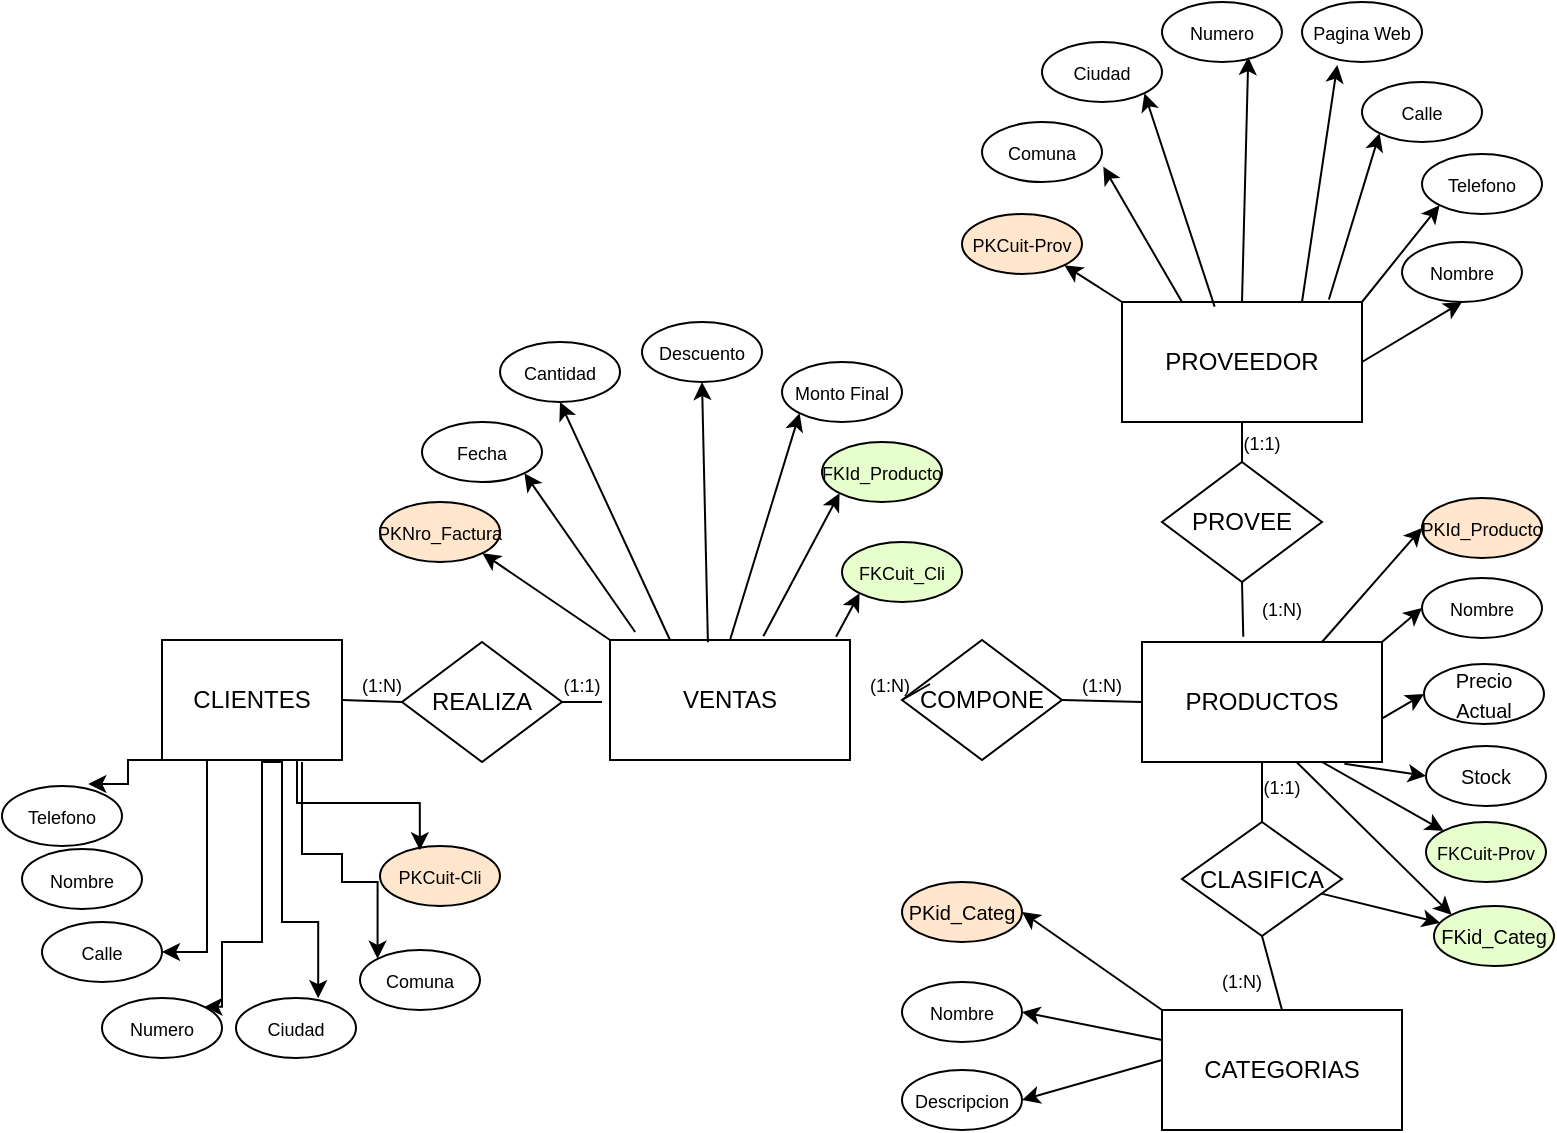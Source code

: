 <mxfile version="24.2.5" type="device">
  <diagram name="Página-1" id="_gUXdDiFfZJYwdBrNvrx">
    <mxGraphModel dx="861" dy="367" grid="1" gridSize="10" guides="1" tooltips="1" connect="1" arrows="1" fold="1" page="1" pageScale="1" pageWidth="827" pageHeight="1169" math="0" shadow="0">
      <root>
        <mxCell id="0" />
        <mxCell id="1" parent="0" />
        <mxCell id="MsD9x33chIxf8HbZAu95-1" value="CLIENTES" style="rounded=0;whiteSpace=wrap;html=1;" vertex="1" parent="1">
          <mxGeometry x="130" y="409" width="90" height="60" as="geometry" />
        </mxCell>
        <mxCell id="MsD9x33chIxf8HbZAu95-5" value="REALIZA" style="rhombus;whiteSpace=wrap;html=1;" vertex="1" parent="1">
          <mxGeometry x="250" y="410" width="80" height="60" as="geometry" />
        </mxCell>
        <mxCell id="MsD9x33chIxf8HbZAu95-117" style="edgeStyle=none;rounded=0;orthogonalLoop=1;jettySize=auto;html=1;entryX=0;entryY=0;entryDx=0;entryDy=0;exitX=0.633;exitY=0.979;exitDx=0;exitDy=0;exitPerimeter=0;" edge="1" parent="1" source="MsD9x33chIxf8HbZAu95-8" target="MsD9x33chIxf8HbZAu95-109">
          <mxGeometry relative="1" as="geometry" />
        </mxCell>
        <mxCell id="MsD9x33chIxf8HbZAu95-6" value="VENTAS" style="rounded=0;whiteSpace=wrap;html=1;" vertex="1" parent="1">
          <mxGeometry x="354" y="409" width="120" height="60" as="geometry" />
        </mxCell>
        <mxCell id="MsD9x33chIxf8HbZAu95-7" value="COMPONE" style="rhombus;whiteSpace=wrap;html=1;" vertex="1" parent="1">
          <mxGeometry x="500" y="409" width="80" height="60" as="geometry" />
        </mxCell>
        <mxCell id="MsD9x33chIxf8HbZAu95-8" value="PRODUCTOS" style="rounded=0;whiteSpace=wrap;html=1;" vertex="1" parent="1">
          <mxGeometry x="620" y="410" width="120" height="60" as="geometry" />
        </mxCell>
        <mxCell id="MsD9x33chIxf8HbZAu95-9" value="CLASIFICA" style="rhombus;whiteSpace=wrap;html=1;" vertex="1" parent="1">
          <mxGeometry x="640" y="500" width="80" height="57" as="geometry" />
        </mxCell>
        <mxCell id="MsD9x33chIxf8HbZAu95-10" value="CATEGORIAS" style="rounded=0;whiteSpace=wrap;html=1;" vertex="1" parent="1">
          <mxGeometry x="630" y="594" width="120" height="60" as="geometry" />
        </mxCell>
        <mxCell id="MsD9x33chIxf8HbZAu95-11" value="PROVEE" style="rhombus;whiteSpace=wrap;html=1;" vertex="1" parent="1">
          <mxGeometry x="630" y="320" width="80" height="60" as="geometry" />
        </mxCell>
        <mxCell id="MsD9x33chIxf8HbZAu95-12" value="&lt;font style=&quot;font-size: 9px;&quot;&gt;Telefono&lt;/font&gt;" style="ellipse;whiteSpace=wrap;html=1;" vertex="1" parent="1">
          <mxGeometry x="50" y="482" width="60" height="30" as="geometry" />
        </mxCell>
        <mxCell id="MsD9x33chIxf8HbZAu95-32" style="edgeStyle=orthogonalEdgeStyle;rounded=0;orthogonalLoop=1;jettySize=auto;html=1;exitX=0.25;exitY=1;exitDx=0;exitDy=0;entryX=1;entryY=0.5;entryDx=0;entryDy=0;" edge="1" parent="1" source="MsD9x33chIxf8HbZAu95-1" target="MsD9x33chIxf8HbZAu95-15">
          <mxGeometry relative="1" as="geometry">
            <mxPoint x="158.787" y="515.607" as="sourcePoint" />
          </mxGeometry>
        </mxCell>
        <mxCell id="MsD9x33chIxf8HbZAu95-35" style="edgeStyle=orthogonalEdgeStyle;rounded=0;orthogonalLoop=1;jettySize=auto;html=1;exitX=0.5;exitY=1;exitDx=0;exitDy=0;entryX=1;entryY=0;entryDx=0;entryDy=0;" edge="1" parent="1" source="MsD9x33chIxf8HbZAu95-1" target="MsD9x33chIxf8HbZAu95-17">
          <mxGeometry relative="1" as="geometry">
            <mxPoint x="180" y="520" as="sourcePoint" />
            <Array as="points">
              <mxPoint x="180" y="469" />
              <mxPoint x="180" y="560" />
              <mxPoint x="160" y="560" />
              <mxPoint x="160" y="592" />
            </Array>
          </mxGeometry>
        </mxCell>
        <mxCell id="MsD9x33chIxf8HbZAu95-39" style="edgeStyle=orthogonalEdgeStyle;rounded=0;orthogonalLoop=1;jettySize=auto;html=1;entryX=0;entryY=0;entryDx=0;entryDy=0;" edge="1" parent="1" target="MsD9x33chIxf8HbZAu95-21">
          <mxGeometry relative="1" as="geometry">
            <mxPoint x="200" y="470" as="sourcePoint" />
            <Array as="points">
              <mxPoint x="220" y="516" />
              <mxPoint x="220" y="530" />
              <mxPoint x="238" y="530" />
            </Array>
          </mxGeometry>
        </mxCell>
        <mxCell id="MsD9x33chIxf8HbZAu95-15" value="&lt;font style=&quot;font-size: 9px;&quot;&gt;Calle&lt;/font&gt;" style="ellipse;whiteSpace=wrap;html=1;" vertex="1" parent="1">
          <mxGeometry x="70" y="550" width="60" height="30" as="geometry" />
        </mxCell>
        <mxCell id="MsD9x33chIxf8HbZAu95-17" value="&lt;font style=&quot;font-size: 9px;&quot;&gt;Numero&lt;/font&gt;" style="ellipse;whiteSpace=wrap;html=1;" vertex="1" parent="1">
          <mxGeometry x="100" y="588" width="60" height="30" as="geometry" />
        </mxCell>
        <mxCell id="MsD9x33chIxf8HbZAu95-20" value="&lt;font style=&quot;font-size: 9px;&quot;&gt;Ciudad&lt;/font&gt;" style="ellipse;whiteSpace=wrap;html=1;" vertex="1" parent="1">
          <mxGeometry x="167" y="588" width="60" height="30" as="geometry" />
        </mxCell>
        <mxCell id="MsD9x33chIxf8HbZAu95-21" value="&lt;font style=&quot;font-size: 9px;&quot;&gt;Comuna&lt;/font&gt;" style="ellipse;whiteSpace=wrap;html=1;" vertex="1" parent="1">
          <mxGeometry x="229" y="564" width="60" height="30" as="geometry" />
        </mxCell>
        <mxCell id="MsD9x33chIxf8HbZAu95-22" value="&lt;font style=&quot;font-size: 9px;&quot;&gt;PKCuit-Cli&lt;/font&gt;" style="ellipse;whiteSpace=wrap;html=1;fillColor=#FFE6CC;" vertex="1" parent="1">
          <mxGeometry x="239" y="512" width="60" height="30" as="geometry" />
        </mxCell>
        <mxCell id="MsD9x33chIxf8HbZAu95-24" style="edgeStyle=orthogonalEdgeStyle;rounded=0;orthogonalLoop=1;jettySize=auto;html=1;exitX=0;exitY=1;exitDx=0;exitDy=0;entryX=0.719;entryY=-0.034;entryDx=0;entryDy=0;entryPerimeter=0;" edge="1" parent="1" source="MsD9x33chIxf8HbZAu95-1" target="MsD9x33chIxf8HbZAu95-12">
          <mxGeometry relative="1" as="geometry">
            <Array as="points">
              <mxPoint x="113" y="469" />
            </Array>
          </mxGeometry>
        </mxCell>
        <mxCell id="MsD9x33chIxf8HbZAu95-30" style="edgeStyle=orthogonalEdgeStyle;rounded=0;orthogonalLoop=1;jettySize=auto;html=1;exitX=0.75;exitY=1;exitDx=0;exitDy=0;entryX=0.332;entryY=0.071;entryDx=0;entryDy=0;entryPerimeter=0;" edge="1" parent="1" source="MsD9x33chIxf8HbZAu95-1" target="MsD9x33chIxf8HbZAu95-22">
          <mxGeometry relative="1" as="geometry" />
        </mxCell>
        <mxCell id="MsD9x33chIxf8HbZAu95-37" style="edgeStyle=orthogonalEdgeStyle;rounded=0;orthogonalLoop=1;jettySize=auto;html=1;exitX=0.5;exitY=1;exitDx=0;exitDy=0;entryX=0.685;entryY=0.004;entryDx=0;entryDy=0;entryPerimeter=0;" edge="1" parent="1" target="MsD9x33chIxf8HbZAu95-20">
          <mxGeometry relative="1" as="geometry">
            <mxPoint x="180" y="520" as="sourcePoint" />
            <Array as="points">
              <mxPoint x="180" y="470" />
              <mxPoint x="190" y="470" />
              <mxPoint x="190" y="550" />
              <mxPoint x="208" y="550" />
            </Array>
          </mxGeometry>
        </mxCell>
        <mxCell id="MsD9x33chIxf8HbZAu95-46" value="" style="endArrow=none;html=1;rounded=0;exitX=1;exitY=0.5;exitDx=0;exitDy=0;entryX=0;entryY=0.5;entryDx=0;entryDy=0;" edge="1" parent="1" source="MsD9x33chIxf8HbZAu95-1" target="MsD9x33chIxf8HbZAu95-5">
          <mxGeometry width="50" height="50" relative="1" as="geometry">
            <mxPoint x="450" y="500" as="sourcePoint" />
            <mxPoint x="270" y="439" as="targetPoint" />
          </mxGeometry>
        </mxCell>
        <mxCell id="MsD9x33chIxf8HbZAu95-51" value="" style="endArrow=none;html=1;rounded=0;exitX=1;exitY=0.5;exitDx=0;exitDy=0;" edge="1" parent="1" source="MsD9x33chIxf8HbZAu95-5">
          <mxGeometry width="50" height="50" relative="1" as="geometry">
            <mxPoint x="450" y="500" as="sourcePoint" />
            <mxPoint x="350" y="440" as="targetPoint" />
          </mxGeometry>
        </mxCell>
        <mxCell id="MsD9x33chIxf8HbZAu95-52" value="" style="endArrow=none;html=1;rounded=0;entryX=1;entryY=0.5;entryDx=0;entryDy=0;exitX=0;exitY=0.5;exitDx=0;exitDy=0;" edge="1" parent="1" source="MsD9x33chIxf8HbZAu95-133" target="MsD9x33chIxf8HbZAu95-6">
          <mxGeometry width="50" height="50" relative="1" as="geometry">
            <mxPoint x="450" y="500" as="sourcePoint" />
            <mxPoint x="500" y="450" as="targetPoint" />
          </mxGeometry>
        </mxCell>
        <mxCell id="MsD9x33chIxf8HbZAu95-53" value="" style="endArrow=none;html=1;rounded=0;entryX=1;entryY=0.5;entryDx=0;entryDy=0;exitX=0;exitY=0.5;exitDx=0;exitDy=0;" edge="1" parent="1" source="MsD9x33chIxf8HbZAu95-8" target="MsD9x33chIxf8HbZAu95-7">
          <mxGeometry width="50" height="50" relative="1" as="geometry">
            <mxPoint x="450" y="500" as="sourcePoint" />
            <mxPoint x="500" y="450" as="targetPoint" />
          </mxGeometry>
        </mxCell>
        <mxCell id="MsD9x33chIxf8HbZAu95-54" value="" style="endArrow=none;html=1;rounded=0;entryX=0.5;entryY=1;entryDx=0;entryDy=0;exitX=0.422;exitY=-0.044;exitDx=0;exitDy=0;exitPerimeter=0;" edge="1" parent="1" source="MsD9x33chIxf8HbZAu95-8" target="MsD9x33chIxf8HbZAu95-11">
          <mxGeometry width="50" height="50" relative="1" as="geometry">
            <mxPoint x="450" y="500" as="sourcePoint" />
            <mxPoint x="500" y="450" as="targetPoint" />
          </mxGeometry>
        </mxCell>
        <mxCell id="MsD9x33chIxf8HbZAu95-55" value="" style="endArrow=none;html=1;rounded=0;entryX=0.5;entryY=1;entryDx=0;entryDy=0;exitX=0.5;exitY=0;exitDx=0;exitDy=0;" edge="1" parent="1" source="MsD9x33chIxf8HbZAu95-9" target="MsD9x33chIxf8HbZAu95-8">
          <mxGeometry width="50" height="50" relative="1" as="geometry">
            <mxPoint x="450" y="500" as="sourcePoint" />
            <mxPoint x="500" y="450" as="targetPoint" />
          </mxGeometry>
        </mxCell>
        <mxCell id="MsD9x33chIxf8HbZAu95-61" value="&lt;font style=&quot;font-size: 9px;&quot;&gt;Nombre&lt;/font&gt;" style="ellipse;whiteSpace=wrap;html=1;" vertex="1" parent="1">
          <mxGeometry x="60" y="513.5" width="60" height="30" as="geometry" />
        </mxCell>
        <mxCell id="MsD9x33chIxf8HbZAu95-62" value="&lt;font style=&quot;font-size: 9px;&quot;&gt;FKId_Producto&lt;/font&gt;" style="ellipse;whiteSpace=wrap;html=1;fillColor=#E6FFCC;" vertex="1" parent="1">
          <mxGeometry x="460" y="310" width="60" height="30" as="geometry" />
        </mxCell>
        <mxCell id="MsD9x33chIxf8HbZAu95-63" value="&lt;font style=&quot;font-size: 9px;&quot;&gt;Fecha&lt;/font&gt;" style="ellipse;whiteSpace=wrap;html=1;" vertex="1" parent="1">
          <mxGeometry x="260" y="300" width="60" height="30" as="geometry" />
        </mxCell>
        <mxCell id="MsD9x33chIxf8HbZAu95-71" style="edgeStyle=none;rounded=0;orthogonalLoop=1;jettySize=auto;html=1;entryX=0.5;entryY=1;entryDx=0;entryDy=0;exitX=0.25;exitY=0;exitDx=0;exitDy=0;" edge="1" parent="1" source="MsD9x33chIxf8HbZAu95-6" target="MsD9x33chIxf8HbZAu95-65">
          <mxGeometry relative="1" as="geometry">
            <mxPoint x="410" y="360" as="sourcePoint" />
            <mxPoint x="384" y="409" as="targetPoint" />
          </mxGeometry>
        </mxCell>
        <mxCell id="MsD9x33chIxf8HbZAu95-65" value="&lt;font style=&quot;font-size: 9px;&quot;&gt;Cantidad&lt;/font&gt;" style="ellipse;whiteSpace=wrap;html=1;" vertex="1" parent="1">
          <mxGeometry x="299" y="260" width="60" height="30" as="geometry" />
        </mxCell>
        <mxCell id="MsD9x33chIxf8HbZAu95-66" value="&lt;font style=&quot;font-size: 9px;&quot;&gt;Descuento&lt;/font&gt;" style="ellipse;whiteSpace=wrap;html=1;" vertex="1" parent="1">
          <mxGeometry x="370" y="250" width="60" height="30" as="geometry" />
        </mxCell>
        <mxCell id="MsD9x33chIxf8HbZAu95-67" value="&lt;font style=&quot;font-size: 9px;&quot;&gt;Monto Final&lt;/font&gt;" style="ellipse;whiteSpace=wrap;html=1;" vertex="1" parent="1">
          <mxGeometry x="440" y="270" width="60" height="30" as="geometry" />
        </mxCell>
        <mxCell id="MsD9x33chIxf8HbZAu95-73" style="edgeStyle=none;rounded=0;orthogonalLoop=1;jettySize=auto;html=1;entryX=1;entryY=1;entryDx=0;entryDy=0;exitX=0;exitY=0;exitDx=0;exitDy=0;" edge="1" parent="1" source="MsD9x33chIxf8HbZAu95-6" target="MsD9x33chIxf8HbZAu95-68">
          <mxGeometry relative="1" as="geometry">
            <mxPoint x="360" y="420" as="sourcePoint" />
            <mxPoint x="320" y="366" as="targetPoint" />
          </mxGeometry>
        </mxCell>
        <mxCell id="MsD9x33chIxf8HbZAu95-68" value="&lt;font style=&quot;font-size: 9px;&quot;&gt;PKNro_Factura&lt;/font&gt;" style="ellipse;whiteSpace=wrap;html=1;fillColor=#FFE6CC;" vertex="1" parent="1">
          <mxGeometry x="239" y="340" width="60" height="30" as="geometry" />
        </mxCell>
        <mxCell id="MsD9x33chIxf8HbZAu95-70" value="&lt;font style=&quot;font-size: 9px;&quot;&gt;FKCuit_Cli&lt;/font&gt;" style="ellipse;whiteSpace=wrap;html=1;fillColor=#E6FFCC;" vertex="1" parent="1">
          <mxGeometry x="470" y="360" width="60" height="30" as="geometry" />
        </mxCell>
        <mxCell id="MsD9x33chIxf8HbZAu95-72" style="edgeStyle=none;rounded=0;orthogonalLoop=1;jettySize=auto;html=1;entryX=1;entryY=1;entryDx=0;entryDy=0;exitX=0.105;exitY=-0.067;exitDx=0;exitDy=0;exitPerimeter=0;" edge="1" parent="1" source="MsD9x33chIxf8HbZAu95-6" target="MsD9x33chIxf8HbZAu95-63">
          <mxGeometry relative="1" as="geometry">
            <mxPoint x="330" y="380" as="sourcePoint" />
          </mxGeometry>
        </mxCell>
        <mxCell id="MsD9x33chIxf8HbZAu95-74" style="edgeStyle=none;rounded=0;orthogonalLoop=1;jettySize=auto;html=1;exitX=0.408;exitY=0.018;exitDx=0;exitDy=0;exitPerimeter=0;entryX=0.5;entryY=1;entryDx=0;entryDy=0;" edge="1" parent="1" source="MsD9x33chIxf8HbZAu95-6" target="MsD9x33chIxf8HbZAu95-66">
          <mxGeometry relative="1" as="geometry">
            <mxPoint x="380" y="310" as="sourcePoint" />
            <mxPoint x="420" y="310" as="targetPoint" />
          </mxGeometry>
        </mxCell>
        <mxCell id="MsD9x33chIxf8HbZAu95-75" style="edgeStyle=none;rounded=0;orthogonalLoop=1;jettySize=auto;html=1;entryX=0;entryY=1;entryDx=0;entryDy=0;exitX=0.5;exitY=0;exitDx=0;exitDy=0;" edge="1" parent="1" source="MsD9x33chIxf8HbZAu95-6" target="MsD9x33chIxf8HbZAu95-67">
          <mxGeometry relative="1" as="geometry">
            <mxPoint x="430" y="400" as="sourcePoint" />
          </mxGeometry>
        </mxCell>
        <mxCell id="MsD9x33chIxf8HbZAu95-76" style="edgeStyle=none;rounded=0;orthogonalLoop=1;jettySize=auto;html=1;exitX=0.639;exitY=-0.032;exitDx=0;exitDy=0;exitPerimeter=0;entryX=0;entryY=1;entryDx=0;entryDy=0;" edge="1" parent="1" source="MsD9x33chIxf8HbZAu95-6" target="MsD9x33chIxf8HbZAu95-62">
          <mxGeometry relative="1" as="geometry">
            <mxPoint x="440" y="370" as="targetPoint" />
          </mxGeometry>
        </mxCell>
        <mxCell id="MsD9x33chIxf8HbZAu95-77" style="edgeStyle=none;rounded=0;orthogonalLoop=1;jettySize=auto;html=1;entryX=0;entryY=1;entryDx=0;entryDy=0;exitX=0.942;exitY=-0.027;exitDx=0;exitDy=0;exitPerimeter=0;" edge="1" parent="1" source="MsD9x33chIxf8HbZAu95-6" target="MsD9x33chIxf8HbZAu95-70">
          <mxGeometry relative="1" as="geometry">
            <mxPoint x="480" y="410" as="sourcePoint" />
          </mxGeometry>
        </mxCell>
        <mxCell id="MsD9x33chIxf8HbZAu95-78" value="PROVEEDOR" style="rounded=0;whiteSpace=wrap;html=1;" vertex="1" parent="1">
          <mxGeometry x="610" y="240" width="120" height="60" as="geometry" />
        </mxCell>
        <mxCell id="MsD9x33chIxf8HbZAu95-79" value="" style="endArrow=none;html=1;rounded=0;entryX=0.5;entryY=1;entryDx=0;entryDy=0;exitX=0.5;exitY=0;exitDx=0;exitDy=0;" edge="1" parent="1" source="MsD9x33chIxf8HbZAu95-11" target="MsD9x33chIxf8HbZAu95-78">
          <mxGeometry width="50" height="50" relative="1" as="geometry">
            <mxPoint x="360" y="370" as="sourcePoint" />
            <mxPoint x="410" y="320" as="targetPoint" />
          </mxGeometry>
        </mxCell>
        <mxCell id="MsD9x33chIxf8HbZAu95-80" value="&lt;font style=&quot;font-size: 9px;&quot;&gt;Telefono&lt;/font&gt;" style="ellipse;whiteSpace=wrap;html=1;" vertex="1" parent="1">
          <mxGeometry x="760" y="166" width="60" height="30" as="geometry" />
        </mxCell>
        <mxCell id="MsD9x33chIxf8HbZAu95-81" value="&lt;font style=&quot;font-size: 9px;&quot;&gt;Calle&lt;/font&gt;" style="ellipse;whiteSpace=wrap;html=1;" vertex="1" parent="1">
          <mxGeometry x="730" y="130" width="60" height="30" as="geometry" />
        </mxCell>
        <mxCell id="MsD9x33chIxf8HbZAu95-82" value="&lt;font style=&quot;font-size: 9px;&quot;&gt;Numero&lt;/font&gt;" style="ellipse;whiteSpace=wrap;html=1;" vertex="1" parent="1">
          <mxGeometry x="630" y="90" width="60" height="30" as="geometry" />
        </mxCell>
        <mxCell id="MsD9x33chIxf8HbZAu95-83" value="&lt;font style=&quot;font-size: 9px;&quot;&gt;Ciudad&lt;/font&gt;" style="ellipse;whiteSpace=wrap;html=1;" vertex="1" parent="1">
          <mxGeometry x="570" y="110" width="60" height="30" as="geometry" />
        </mxCell>
        <mxCell id="MsD9x33chIxf8HbZAu95-84" value="&lt;font style=&quot;font-size: 9px;&quot;&gt;Comuna&lt;/font&gt;" style="ellipse;whiteSpace=wrap;html=1;" vertex="1" parent="1">
          <mxGeometry x="540" y="150" width="60" height="30" as="geometry" />
        </mxCell>
        <mxCell id="MsD9x33chIxf8HbZAu95-85" value="&lt;font style=&quot;font-size: 9px;&quot;&gt;PKCuit-Prov&lt;/font&gt;" style="ellipse;whiteSpace=wrap;html=1;fillColor=#FFE6CC;" vertex="1" parent="1">
          <mxGeometry x="530" y="196" width="60" height="30" as="geometry" />
        </mxCell>
        <mxCell id="MsD9x33chIxf8HbZAu95-86" value="&lt;font style=&quot;font-size: 9px;&quot;&gt;Nombre&lt;/font&gt;" style="ellipse;whiteSpace=wrap;html=1;" vertex="1" parent="1">
          <mxGeometry x="750" y="210" width="60" height="30" as="geometry" />
        </mxCell>
        <mxCell id="MsD9x33chIxf8HbZAu95-92" value="&lt;font style=&quot;font-size: 9px;&quot;&gt;Pagina Web&lt;/font&gt;" style="ellipse;whiteSpace=wrap;html=1;" vertex="1" parent="1">
          <mxGeometry x="700" y="90" width="60" height="30" as="geometry" />
        </mxCell>
        <mxCell id="MsD9x33chIxf8HbZAu95-95" value="" style="endArrow=classic;html=1;rounded=0;entryX=1;entryY=1;entryDx=0;entryDy=0;exitX=0;exitY=0;exitDx=0;exitDy=0;" edge="1" parent="1" source="MsD9x33chIxf8HbZAu95-78" target="MsD9x33chIxf8HbZAu95-85">
          <mxGeometry width="50" height="50" relative="1" as="geometry">
            <mxPoint x="660" y="280" as="sourcePoint" />
            <mxPoint x="710" y="230" as="targetPoint" />
          </mxGeometry>
        </mxCell>
        <mxCell id="MsD9x33chIxf8HbZAu95-96" value="" style="endArrow=classic;html=1;rounded=0;entryX=1.011;entryY=0.743;entryDx=0;entryDy=0;entryPerimeter=0;" edge="1" parent="1" target="MsD9x33chIxf8HbZAu95-84">
          <mxGeometry width="50" height="50" relative="1" as="geometry">
            <mxPoint x="640" y="240" as="sourcePoint" />
            <mxPoint x="710" y="230" as="targetPoint" />
          </mxGeometry>
        </mxCell>
        <mxCell id="MsD9x33chIxf8HbZAu95-97" value="" style="endArrow=classic;html=1;rounded=0;entryX=1;entryY=1;entryDx=0;entryDy=0;exitX=0.386;exitY=0.039;exitDx=0;exitDy=0;exitPerimeter=0;" edge="1" parent="1" source="MsD9x33chIxf8HbZAu95-78" target="MsD9x33chIxf8HbZAu95-83">
          <mxGeometry width="50" height="50" relative="1" as="geometry">
            <mxPoint x="660" y="280" as="sourcePoint" />
            <mxPoint x="710" y="230" as="targetPoint" />
          </mxGeometry>
        </mxCell>
        <mxCell id="MsD9x33chIxf8HbZAu95-98" value="" style="endArrow=classic;html=1;rounded=0;entryX=0.719;entryY=0.918;entryDx=0;entryDy=0;entryPerimeter=0;exitX=0.5;exitY=0;exitDx=0;exitDy=0;" edge="1" parent="1" source="MsD9x33chIxf8HbZAu95-78" target="MsD9x33chIxf8HbZAu95-82">
          <mxGeometry width="50" height="50" relative="1" as="geometry">
            <mxPoint x="660" y="280" as="sourcePoint" />
            <mxPoint x="710" y="230" as="targetPoint" />
          </mxGeometry>
        </mxCell>
        <mxCell id="MsD9x33chIxf8HbZAu95-100" value="" style="endArrow=classic;html=1;rounded=0;entryX=0.294;entryY=1.048;entryDx=0;entryDy=0;entryPerimeter=0;exitX=0.75;exitY=0;exitDx=0;exitDy=0;" edge="1" parent="1" source="MsD9x33chIxf8HbZAu95-78" target="MsD9x33chIxf8HbZAu95-92">
          <mxGeometry width="50" height="50" relative="1" as="geometry">
            <mxPoint x="660" y="280" as="sourcePoint" />
            <mxPoint x="710" y="230" as="targetPoint" />
          </mxGeometry>
        </mxCell>
        <mxCell id="MsD9x33chIxf8HbZAu95-101" value="" style="endArrow=classic;html=1;rounded=0;entryX=0;entryY=1;entryDx=0;entryDy=0;exitX=0.862;exitY=-0.021;exitDx=0;exitDy=0;exitPerimeter=0;" edge="1" parent="1" source="MsD9x33chIxf8HbZAu95-78" target="MsD9x33chIxf8HbZAu95-81">
          <mxGeometry width="50" height="50" relative="1" as="geometry">
            <mxPoint x="660" y="280" as="sourcePoint" />
            <mxPoint x="710" y="230" as="targetPoint" />
          </mxGeometry>
        </mxCell>
        <mxCell id="MsD9x33chIxf8HbZAu95-102" value="" style="endArrow=classic;html=1;rounded=0;entryX=0;entryY=1;entryDx=0;entryDy=0;exitX=1;exitY=0;exitDx=0;exitDy=0;" edge="1" parent="1" source="MsD9x33chIxf8HbZAu95-78" target="MsD9x33chIxf8HbZAu95-80">
          <mxGeometry width="50" height="50" relative="1" as="geometry">
            <mxPoint x="660" y="280" as="sourcePoint" />
            <mxPoint x="710" y="230" as="targetPoint" />
          </mxGeometry>
        </mxCell>
        <mxCell id="MsD9x33chIxf8HbZAu95-103" value="" style="endArrow=classic;html=1;rounded=0;entryX=0.5;entryY=1;entryDx=0;entryDy=0;exitX=1;exitY=0.5;exitDx=0;exitDy=0;" edge="1" parent="1" source="MsD9x33chIxf8HbZAu95-78" target="MsD9x33chIxf8HbZAu95-86">
          <mxGeometry width="50" height="50" relative="1" as="geometry">
            <mxPoint x="660" y="280" as="sourcePoint" />
            <mxPoint x="710" y="230" as="targetPoint" />
          </mxGeometry>
        </mxCell>
        <mxCell id="MsD9x33chIxf8HbZAu95-104" value="&lt;font style=&quot;font-size: 9px;&quot;&gt;PKId_Producto&lt;/font&gt;" style="ellipse;whiteSpace=wrap;html=1;fillColor=#FFE6CC;" vertex="1" parent="1">
          <mxGeometry x="760" y="338" width="60" height="30" as="geometry" />
        </mxCell>
        <mxCell id="MsD9x33chIxf8HbZAu95-105" value="&lt;font style=&quot;font-size: 9px;&quot;&gt;Nombre&lt;/font&gt;" style="ellipse;whiteSpace=wrap;html=1;" vertex="1" parent="1">
          <mxGeometry x="760" y="378" width="60" height="30" as="geometry" />
        </mxCell>
        <mxCell id="MsD9x33chIxf8HbZAu95-106" value="&lt;font size=&quot;1&quot;&gt;Precio Actual&lt;/font&gt;" style="ellipse;whiteSpace=wrap;html=1;" vertex="1" parent="1">
          <mxGeometry x="761" y="421" width="60" height="30" as="geometry" />
        </mxCell>
        <mxCell id="MsD9x33chIxf8HbZAu95-107" value="&lt;font size=&quot;1&quot;&gt;Stock&lt;/font&gt;" style="ellipse;whiteSpace=wrap;html=1;" vertex="1" parent="1">
          <mxGeometry x="762" y="462" width="60" height="30" as="geometry" />
        </mxCell>
        <mxCell id="MsD9x33chIxf8HbZAu95-108" value="&lt;font style=&quot;font-size: 9px;&quot;&gt;FKCuit-Prov&lt;/font&gt;" style="ellipse;whiteSpace=wrap;html=1;fillColor=#E6FFCC;" vertex="1" parent="1">
          <mxGeometry x="762" y="500" width="60" height="30" as="geometry" />
        </mxCell>
        <mxCell id="MsD9x33chIxf8HbZAu95-109" value="&lt;font size=&quot;1&quot;&gt;FKid_Categ&lt;/font&gt;" style="ellipse;whiteSpace=wrap;html=1;fillColor=#E6FFCC;" vertex="1" parent="1">
          <mxGeometry x="766" y="542" width="60" height="30" as="geometry" />
        </mxCell>
        <mxCell id="MsD9x33chIxf8HbZAu95-111" value="" style="endArrow=classic;html=1;rounded=0;entryX=0;entryY=0.5;entryDx=0;entryDy=0;exitX=0.75;exitY=0;exitDx=0;exitDy=0;" edge="1" parent="1" source="MsD9x33chIxf8HbZAu95-8" target="MsD9x33chIxf8HbZAu95-104">
          <mxGeometry width="50" height="50" relative="1" as="geometry">
            <mxPoint x="440" y="480" as="sourcePoint" />
            <mxPoint x="490" y="430" as="targetPoint" />
          </mxGeometry>
        </mxCell>
        <mxCell id="MsD9x33chIxf8HbZAu95-112" value="" style="endArrow=classic;html=1;rounded=0;entryX=0;entryY=0.5;entryDx=0;entryDy=0;exitX=1;exitY=0;exitDx=0;exitDy=0;" edge="1" parent="1" source="MsD9x33chIxf8HbZAu95-8" target="MsD9x33chIxf8HbZAu95-105">
          <mxGeometry width="50" height="50" relative="1" as="geometry">
            <mxPoint x="440" y="480" as="sourcePoint" />
            <mxPoint x="490" y="430" as="targetPoint" />
          </mxGeometry>
        </mxCell>
        <mxCell id="MsD9x33chIxf8HbZAu95-113" value="" style="endArrow=classic;html=1;rounded=0;entryX=0;entryY=0.5;entryDx=0;entryDy=0;exitX=0.999;exitY=0.638;exitDx=0;exitDy=0;exitPerimeter=0;" edge="1" parent="1" source="MsD9x33chIxf8HbZAu95-8" target="MsD9x33chIxf8HbZAu95-106">
          <mxGeometry width="50" height="50" relative="1" as="geometry">
            <mxPoint x="440" y="480" as="sourcePoint" />
            <mxPoint x="490" y="430" as="targetPoint" />
          </mxGeometry>
        </mxCell>
        <mxCell id="MsD9x33chIxf8HbZAu95-114" value="" style="endArrow=classic;html=1;rounded=0;entryX=0;entryY=0.5;entryDx=0;entryDy=0;exitX=0.843;exitY=1.014;exitDx=0;exitDy=0;exitPerimeter=0;" edge="1" parent="1" source="MsD9x33chIxf8HbZAu95-8" target="MsD9x33chIxf8HbZAu95-107">
          <mxGeometry width="50" height="50" relative="1" as="geometry">
            <mxPoint x="440" y="480" as="sourcePoint" />
            <mxPoint x="490" y="430" as="targetPoint" />
          </mxGeometry>
        </mxCell>
        <mxCell id="MsD9x33chIxf8HbZAu95-115" value="" style="endArrow=classic;html=1;rounded=0;entryX=0;entryY=0;entryDx=0;entryDy=0;exitX=0.75;exitY=1;exitDx=0;exitDy=0;" edge="1" parent="1" source="MsD9x33chIxf8HbZAu95-8" target="MsD9x33chIxf8HbZAu95-108">
          <mxGeometry width="50" height="50" relative="1" as="geometry">
            <mxPoint x="440" y="480" as="sourcePoint" />
            <mxPoint x="490" y="430" as="targetPoint" />
          </mxGeometry>
        </mxCell>
        <mxCell id="MsD9x33chIxf8HbZAu95-118" value="&lt;font size=&quot;1&quot;&gt;PKid_Categ&lt;/font&gt;" style="ellipse;whiteSpace=wrap;html=1;fillColor=#FFE6CC;" vertex="1" parent="1">
          <mxGeometry x="500" y="530" width="60" height="30" as="geometry" />
        </mxCell>
        <mxCell id="MsD9x33chIxf8HbZAu95-119" value="&lt;font style=&quot;font-size: 9px;&quot;&gt;Nombre&lt;/font&gt;" style="ellipse;whiteSpace=wrap;html=1;" vertex="1" parent="1">
          <mxGeometry x="500" y="580" width="60" height="30" as="geometry" />
        </mxCell>
        <mxCell id="MsD9x33chIxf8HbZAu95-120" value="&lt;font style=&quot;font-size: 9px;&quot;&gt;Descripcion&lt;/font&gt;" style="ellipse;whiteSpace=wrap;html=1;" vertex="1" parent="1">
          <mxGeometry x="500" y="624" width="60" height="30" as="geometry" />
        </mxCell>
        <mxCell id="MsD9x33chIxf8HbZAu95-121" value="" style="endArrow=classic;html=1;rounded=0;entryX=1;entryY=0.5;entryDx=0;entryDy=0;exitX=0;exitY=0;exitDx=0;exitDy=0;" edge="1" parent="1" source="MsD9x33chIxf8HbZAu95-10" target="MsD9x33chIxf8HbZAu95-118">
          <mxGeometry width="50" height="50" relative="1" as="geometry">
            <mxPoint x="370" y="560" as="sourcePoint" />
            <mxPoint x="420" y="510" as="targetPoint" />
          </mxGeometry>
        </mxCell>
        <mxCell id="MsD9x33chIxf8HbZAu95-122" value="" style="endArrow=classic;html=1;rounded=0;entryX=1;entryY=0.5;entryDx=0;entryDy=0;exitX=0;exitY=0.25;exitDx=0;exitDy=0;" edge="1" parent="1" source="MsD9x33chIxf8HbZAu95-10" target="MsD9x33chIxf8HbZAu95-119">
          <mxGeometry width="50" height="50" relative="1" as="geometry">
            <mxPoint x="640" y="604" as="sourcePoint" />
            <mxPoint x="570" y="555" as="targetPoint" />
            <Array as="points" />
          </mxGeometry>
        </mxCell>
        <mxCell id="MsD9x33chIxf8HbZAu95-123" value="" style="endArrow=classic;html=1;rounded=0;entryX=1;entryY=0.5;entryDx=0;entryDy=0;" edge="1" parent="1" target="MsD9x33chIxf8HbZAu95-120">
          <mxGeometry width="50" height="50" relative="1" as="geometry">
            <mxPoint x="630" y="619" as="sourcePoint" />
            <mxPoint x="570" y="605" as="targetPoint" />
            <Array as="points" />
          </mxGeometry>
        </mxCell>
        <mxCell id="MsD9x33chIxf8HbZAu95-125" value="" style="edgeStyle=none;rounded=0;orthogonalLoop=1;jettySize=auto;html=1;" edge="1" parent="1" source="MsD9x33chIxf8HbZAu95-9" target="MsD9x33chIxf8HbZAu95-109">
          <mxGeometry relative="1" as="geometry" />
        </mxCell>
        <mxCell id="MsD9x33chIxf8HbZAu95-124" value="&lt;font style=&quot;font-size: 9px;&quot;&gt;(1:N)&lt;/font&gt;" style="text;strokeColor=none;align=center;fillColor=none;html=1;verticalAlign=middle;whiteSpace=wrap;rounded=0;" vertex="1" parent="1">
          <mxGeometry x="650" y="569" width="40" height="20" as="geometry" />
        </mxCell>
        <mxCell id="MsD9x33chIxf8HbZAu95-128" value="" style="endArrow=none;html=1;rounded=0;entryX=0.5;entryY=1;entryDx=0;entryDy=0;exitX=0.5;exitY=0;exitDx=0;exitDy=0;" edge="1" parent="1" source="MsD9x33chIxf8HbZAu95-10" target="MsD9x33chIxf8HbZAu95-9">
          <mxGeometry width="50" height="50" relative="1" as="geometry">
            <mxPoint x="370" y="560" as="sourcePoint" />
            <mxPoint x="420" y="510" as="targetPoint" />
          </mxGeometry>
        </mxCell>
        <mxCell id="MsD9x33chIxf8HbZAu95-129" value="&lt;font style=&quot;font-size: 9px;&quot;&gt;(1:1)&lt;/font&gt;" style="text;strokeColor=none;align=center;fillColor=none;html=1;verticalAlign=middle;whiteSpace=wrap;rounded=0;" vertex="1" parent="1">
          <mxGeometry x="670" y="472" width="40" height="20" as="geometry" />
        </mxCell>
        <mxCell id="MsD9x33chIxf8HbZAu95-130" value="&lt;font style=&quot;font-size: 9px;&quot;&gt;(1:N)&lt;/font&gt;" style="text;strokeColor=none;align=center;fillColor=none;html=1;verticalAlign=middle;whiteSpace=wrap;rounded=0;" vertex="1" parent="1">
          <mxGeometry x="670" y="383" width="40" height="20" as="geometry" />
        </mxCell>
        <mxCell id="MsD9x33chIxf8HbZAu95-131" value="&lt;font style=&quot;font-size: 9px;&quot;&gt;(1:1)&lt;/font&gt;" style="text;strokeColor=none;align=center;fillColor=none;html=1;verticalAlign=middle;whiteSpace=wrap;rounded=0;" vertex="1" parent="1">
          <mxGeometry x="660" y="300" width="40" height="20" as="geometry" />
        </mxCell>
        <mxCell id="MsD9x33chIxf8HbZAu95-132" value="&lt;font style=&quot;font-size: 9px;&quot;&gt;(1:N)&lt;/font&gt;" style="text;strokeColor=none;align=center;fillColor=none;html=1;verticalAlign=middle;whiteSpace=wrap;rounded=0;" vertex="1" parent="1">
          <mxGeometry x="580" y="421" width="40" height="20" as="geometry" />
        </mxCell>
        <mxCell id="MsD9x33chIxf8HbZAu95-134" value="" style="endArrow=none;html=1;rounded=0;entryX=1;entryY=0.5;entryDx=0;entryDy=0;exitX=0;exitY=0.5;exitDx=0;exitDy=0;" edge="1" parent="1" source="MsD9x33chIxf8HbZAu95-7" target="MsD9x33chIxf8HbZAu95-133">
          <mxGeometry width="50" height="50" relative="1" as="geometry">
            <mxPoint x="500" y="439" as="sourcePoint" />
            <mxPoint x="474" y="439" as="targetPoint" />
          </mxGeometry>
        </mxCell>
        <mxCell id="MsD9x33chIxf8HbZAu95-133" value="&lt;font style=&quot;font-size: 9px;&quot;&gt;(1:N)&lt;/font&gt;" style="text;strokeColor=none;align=center;fillColor=none;html=1;verticalAlign=middle;whiteSpace=wrap;rounded=0;" vertex="1" parent="1">
          <mxGeometry x="474" y="421" width="40" height="20" as="geometry" />
        </mxCell>
        <mxCell id="MsD9x33chIxf8HbZAu95-136" value="&lt;font style=&quot;font-size: 9px;&quot;&gt;(1:1)&lt;/font&gt;" style="text;strokeColor=none;align=center;fillColor=none;html=1;verticalAlign=middle;whiteSpace=wrap;rounded=0;" vertex="1" parent="1">
          <mxGeometry x="320" y="421" width="40" height="20" as="geometry" />
        </mxCell>
        <mxCell id="MsD9x33chIxf8HbZAu95-137" value="&lt;font style=&quot;font-size: 9px;&quot;&gt;(1:N)&lt;/font&gt;" style="text;strokeColor=none;align=center;fillColor=none;html=1;verticalAlign=middle;whiteSpace=wrap;rounded=0;" vertex="1" parent="1">
          <mxGeometry x="220" y="421" width="40" height="20" as="geometry" />
        </mxCell>
      </root>
    </mxGraphModel>
  </diagram>
</mxfile>
